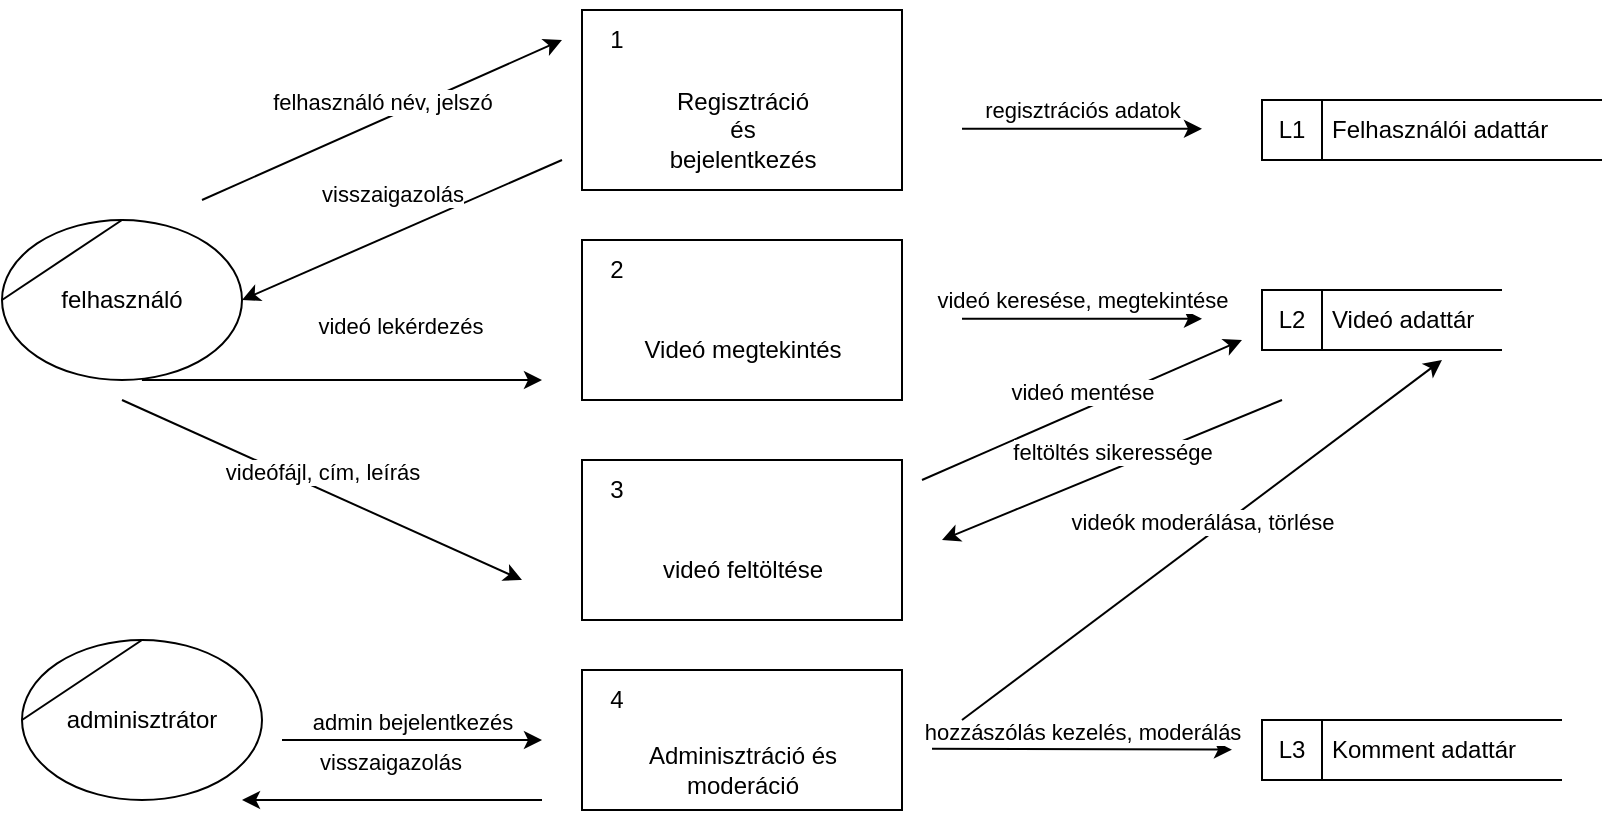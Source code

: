 <mxfile version="20.8.20" type="device"><diagram name="Page-1" id="7QuGtxWAQVzyWpKuP2Fl"><mxGraphModel dx="1114" dy="550" grid="1" gridSize="10" guides="1" tooltips="1" connect="1" arrows="1" fold="1" page="1" pageScale="1" pageWidth="850" pageHeight="1100" math="0" shadow="0"><root><mxCell id="0"/><mxCell id="1" parent="0"/><mxCell id="8lGweRUnH9rStZQ4V4Au-1" value="Regisztráció&lt;br&gt;és&lt;br&gt;bejelentkezés" style="html=1;dashed=0;whitespace=wrap;shape=mxgraph.dfd.process;align=center;container=1;collapsible=0;spacingTop=30;" parent="1" vertex="1"><mxGeometry x="290" y="75" width="160" height="90" as="geometry"/></mxCell><mxCell id="8lGweRUnH9rStZQ4V4Au-2" value="1" style="text;html=1;strokeColor=none;fillColor=none;align=center;verticalAlign=middle;whiteSpace=wrap;rounded=0;movable=0;resizable=0;rotatable=0;cloneable=0;deletable=0;connectable=0;allowArrows=0;pointerEvents=1;" parent="8lGweRUnH9rStZQ4V4Au-1" vertex="1"><mxGeometry width="35" height="30" as="geometry"/></mxCell><mxCell id="8lGweRUnH9rStZQ4V4Au-3" value="" style="text;html=1;strokeColor=none;fillColor=none;align=left;verticalAlign=middle;whiteSpace=wrap;rounded=0;movable=0;resizable=0;connectable=0;allowArrows=0;rotatable=0;cloneable=0;deletable=0;spacingLeft=6;autosize=1;resizeWidth=0;" parent="8lGweRUnH9rStZQ4V4Au-1" vertex="1"><mxGeometry x="35" y="-5" width="50" height="40" as="geometry"/></mxCell><mxCell id="8lGweRUnH9rStZQ4V4Au-5" value="felhasználó" style="shape=stencil(tZRtjoMgEIZPw98GJR6gYXfvQe10nZQCAbYft99RNKlW7GajiTGZeeXhnZGBCRka5YCVvGHig5VlwTm9Kb5NYhUc1DElr8qjOmhISojenuGGx9gz0DTgMbaq+GR8T9+0j5C1NYYgaE0YKU86wRQaWsvvCdZv/xhFjvgXiOB7kynLyq+/Y3fVNuBiI79j7OB+db/rgceOi61+3Grg4v9YISmTO9xCHlR9/vb2xxxnzYDW6AK8OfLTeZzO66ynzM5CnqyHBUsn1DqN9UITnWoH/kUY5Iu9PtVUzRY1jx4IGk22K9UioSs+44+uvFxl3bKX1nTZdE12iV8=);whiteSpace=wrap;html=1;" parent="1" vertex="1"><mxGeometry y="180" width="120" height="80" as="geometry"/></mxCell><mxCell id="8lGweRUnH9rStZQ4V4Au-7" value="Adminisztráció és&lt;br&gt;moderáció" style="html=1;dashed=0;whitespace=wrap;shape=mxgraph.dfd.process;align=center;container=1;collapsible=0;spacingTop=30;" parent="1" vertex="1"><mxGeometry x="290" y="405" width="160" height="70" as="geometry"/></mxCell><mxCell id="8lGweRUnH9rStZQ4V4Au-8" value="4" style="text;html=1;strokeColor=none;fillColor=none;align=center;verticalAlign=middle;whiteSpace=wrap;rounded=0;movable=0;resizable=0;rotatable=0;cloneable=0;deletable=0;connectable=0;allowArrows=0;pointerEvents=1;" parent="8lGweRUnH9rStZQ4V4Au-7" vertex="1"><mxGeometry width="35" height="30" as="geometry"/></mxCell><mxCell id="8lGweRUnH9rStZQ4V4Au-9" value="" style="text;html=1;strokeColor=none;fillColor=none;align=left;verticalAlign=middle;whiteSpace=wrap;rounded=0;movable=0;resizable=0;connectable=0;allowArrows=0;rotatable=0;cloneable=0;deletable=0;spacingLeft=6;autosize=1;resizeWidth=0;" parent="8lGweRUnH9rStZQ4V4Au-7" vertex="1"><mxGeometry x="35" y="-5" width="50" height="40" as="geometry"/></mxCell><mxCell id="8lGweRUnH9rStZQ4V4Au-10" value="Felhasználói adattár" style="html=1;dashed=0;whitespace=wrap;shape=mxgraph.dfd.dataStoreID;align=left;spacingLeft=33;container=1;collapsible=0;autosize=0;" parent="1" vertex="1"><mxGeometry x="630" y="120" width="170" height="30" as="geometry"/></mxCell><mxCell id="8lGweRUnH9rStZQ4V4Au-11" value="L1" style="text;html=1;strokeColor=none;fillColor=none;align=center;verticalAlign=middle;whiteSpace=wrap;rounded=0;movable=0;resizable=0;rotatable=0;cloneable=0;deletable=0;allowArrows=0;connectable=0;" parent="8lGweRUnH9rStZQ4V4Au-10" vertex="1"><mxGeometry width="30" height="30" as="geometry"/></mxCell><mxCell id="8lGweRUnH9rStZQ4V4Au-12" value="Komment adattár" style="html=1;dashed=0;whitespace=wrap;shape=mxgraph.dfd.dataStoreID;align=left;spacingLeft=33;container=1;collapsible=0;autosize=0;" parent="1" vertex="1"><mxGeometry x="630" y="430" width="150" height="30" as="geometry"/></mxCell><mxCell id="8lGweRUnH9rStZQ4V4Au-13" value="L3" style="text;html=1;strokeColor=none;fillColor=none;align=center;verticalAlign=middle;whiteSpace=wrap;rounded=0;movable=0;resizable=0;rotatable=0;cloneable=0;deletable=0;allowArrows=0;connectable=0;" parent="8lGweRUnH9rStZQ4V4Au-12" vertex="1"><mxGeometry width="30" height="30" as="geometry"/></mxCell><mxCell id="8lGweRUnH9rStZQ4V4Au-14" value="adminisztrátor" style="shape=stencil(tZRtjoMgEIZPw98GJR6gYXfvQe10nZQCAbYft99RNKlW7GajiTGZeeXhnZGBCRka5YCVvGHig5VlwTm9Kb5NYhUc1DElr8qjOmhISojenuGGx9gz0DTgMbaq+GR8T9+0j5C1NYYgaE0YKU86wRQaWsvvCdZv/xhFjvgXiOB7kynLyq+/Y3fVNuBiI79j7OB+db/rgceOi61+3Grg4v9YISmTO9xCHlR9/vb2xxxnzYDW6AK8OfLTeZzO66ynzM5CnqyHBUsn1DqN9UITnWoH/kUY5Iu9PtVUzRY1jx4IGk22K9UioSs+44+uvFxl3bKX1nTZdE12iV8=);whiteSpace=wrap;html=1;" parent="1" vertex="1"><mxGeometry x="10" y="390" width="120" height="80" as="geometry"/></mxCell><mxCell id="8lGweRUnH9rStZQ4V4Au-16" value="Videó megtekintés" style="html=1;dashed=0;whitespace=wrap;shape=mxgraph.dfd.process;align=center;container=1;collapsible=0;spacingTop=30;" parent="1" vertex="1"><mxGeometry x="290" y="190" width="160" height="80" as="geometry"/></mxCell><mxCell id="8lGweRUnH9rStZQ4V4Au-17" value="2" style="text;html=1;strokeColor=none;fillColor=none;align=center;verticalAlign=middle;whiteSpace=wrap;rounded=0;movable=0;resizable=0;rotatable=0;cloneable=0;deletable=0;connectable=0;allowArrows=0;pointerEvents=1;" parent="8lGweRUnH9rStZQ4V4Au-16" vertex="1"><mxGeometry width="35" height="30" as="geometry"/></mxCell><mxCell id="8lGweRUnH9rStZQ4V4Au-18" value="" style="text;html=1;strokeColor=none;fillColor=none;align=left;verticalAlign=middle;whiteSpace=wrap;rounded=0;movable=0;resizable=0;connectable=0;allowArrows=0;rotatable=0;cloneable=0;deletable=0;spacingLeft=6;autosize=1;resizeWidth=0;" parent="8lGweRUnH9rStZQ4V4Au-16" vertex="1"><mxGeometry x="35" y="-5" width="50" height="40" as="geometry"/></mxCell><mxCell id="8lGweRUnH9rStZQ4V4Au-19" value="Videó adattár" style="html=1;dashed=0;whitespace=wrap;shape=mxgraph.dfd.dataStoreID;align=left;spacingLeft=33;container=1;collapsible=0;autosize=0;" parent="1" vertex="1"><mxGeometry x="630" y="215" width="120" height="30" as="geometry"/></mxCell><mxCell id="8lGweRUnH9rStZQ4V4Au-20" value="L2" style="text;html=1;strokeColor=none;fillColor=none;align=center;verticalAlign=middle;whiteSpace=wrap;rounded=0;movable=0;resizable=0;rotatable=0;cloneable=0;deletable=0;allowArrows=0;connectable=0;" parent="8lGweRUnH9rStZQ4V4Au-19" vertex="1"><mxGeometry width="30" height="30" as="geometry"/></mxCell><mxCell id="8lGweRUnH9rStZQ4V4Au-21" value="regisztrációs adatok" style="endArrow=classic;html=1;rounded=0;verticalAlign=bottom;" parent="1" edge="1"><mxGeometry width="50" height="50" relative="1" as="geometry"><mxPoint x="480" y="134.41" as="sourcePoint"/><mxPoint x="600" y="134.41" as="targetPoint"/></mxGeometry></mxCell><mxCell id="8lGweRUnH9rStZQ4V4Au-22" value="videó keresése, megtekintése" style="endArrow=classic;html=1;rounded=0;verticalAlign=bottom;" parent="1" edge="1"><mxGeometry width="50" height="50" relative="1" as="geometry"><mxPoint x="480" y="229.41" as="sourcePoint"/><mxPoint x="600" y="229.41" as="targetPoint"/></mxGeometry></mxCell><mxCell id="8lGweRUnH9rStZQ4V4Au-23" value="felhasználó név, jelszó" style="endArrow=classic;html=1;rounded=0;verticalAlign=bottom;" parent="1" edge="1"><mxGeometry width="50" height="50" relative="1" as="geometry"><mxPoint x="100" y="170" as="sourcePoint"/><mxPoint x="280" y="90" as="targetPoint"/></mxGeometry></mxCell><mxCell id="8lGweRUnH9rStZQ4V4Au-24" value="visszaigazolás" style="endArrow=classic;html=1;rounded=0;verticalAlign=bottom;entryX=1;entryY=0.5;entryDx=0;entryDy=0;" parent="1" target="8lGweRUnH9rStZQ4V4Au-5" edge="1"><mxGeometry y="-10" width="50" height="50" relative="1" as="geometry"><mxPoint x="280" y="150" as="sourcePoint"/><mxPoint x="140" y="170" as="targetPoint"/><Array as="points"/><mxPoint x="-1" as="offset"/></mxGeometry></mxCell><mxCell id="8lGweRUnH9rStZQ4V4Au-25" value="hozzászólás kezelés, moderálás" style="endArrow=classic;html=1;rounded=0;verticalAlign=bottom;" parent="1" edge="1"><mxGeometry width="50" height="50" relative="1" as="geometry"><mxPoint x="465" y="444.41" as="sourcePoint"/><mxPoint x="615" y="444.82" as="targetPoint"/></mxGeometry></mxCell><mxCell id="8lGweRUnH9rStZQ4V4Au-28" value="videó lekérdezés" style="endArrow=classic;html=1;rounded=0;verticalAlign=bottom;exitX=0.583;exitY=1;exitDx=0;exitDy=0;exitPerimeter=0;" parent="1" source="8lGweRUnH9rStZQ4V4Au-5" edge="1"><mxGeometry x="0.306" y="18" width="50" height="50" relative="1" as="geometry"><mxPoint x="80" y="254.41" as="sourcePoint"/><mxPoint x="270" y="260" as="targetPoint"/><Array as="points"><mxPoint x="220" y="260"/></Array><mxPoint x="-1" as="offset"/></mxGeometry></mxCell><mxCell id="8lGweRUnH9rStZQ4V4Au-29" value="videó feltöltése" style="html=1;dashed=0;whitespace=wrap;shape=mxgraph.dfd.process;align=center;container=1;collapsible=0;spacingTop=30;" parent="1" vertex="1"><mxGeometry x="290" y="300" width="160" height="80" as="geometry"/></mxCell><mxCell id="8lGweRUnH9rStZQ4V4Au-30" value="3" style="text;html=1;strokeColor=none;fillColor=none;align=center;verticalAlign=middle;whiteSpace=wrap;rounded=0;movable=0;resizable=0;rotatable=0;cloneable=0;deletable=0;connectable=0;allowArrows=0;pointerEvents=1;" parent="8lGweRUnH9rStZQ4V4Au-29" vertex="1"><mxGeometry width="35" height="30" as="geometry"/></mxCell><mxCell id="8lGweRUnH9rStZQ4V4Au-31" value="" style="text;html=1;strokeColor=none;fillColor=none;align=left;verticalAlign=middle;whiteSpace=wrap;rounded=0;movable=0;resizable=0;connectable=0;allowArrows=0;rotatable=0;cloneable=0;deletable=0;spacingLeft=6;autosize=1;resizeWidth=0;" parent="8lGweRUnH9rStZQ4V4Au-29" vertex="1"><mxGeometry x="35" y="-5" width="50" height="40" as="geometry"/></mxCell><mxCell id="8lGweRUnH9rStZQ4V4Au-32" value="videófájl, cím, leírás" style="endArrow=classic;html=1;rounded=0;verticalAlign=bottom;" parent="1" edge="1"><mxGeometry width="50" height="50" relative="1" as="geometry"><mxPoint x="60" y="270" as="sourcePoint"/><mxPoint x="260" y="360" as="targetPoint"/></mxGeometry></mxCell><mxCell id="8lGweRUnH9rStZQ4V4Au-33" value="videó mentése" style="endArrow=classic;html=1;rounded=0;verticalAlign=bottom;" parent="1" edge="1"><mxGeometry width="50" height="50" relative="1" as="geometry"><mxPoint x="460" y="310" as="sourcePoint"/><mxPoint x="620" y="240" as="targetPoint"/></mxGeometry></mxCell><mxCell id="8lGweRUnH9rStZQ4V4Au-34" value="videók moderálása, törlése" style="endArrow=classic;html=1;rounded=0;verticalAlign=bottom;" parent="1" edge="1"><mxGeometry width="50" height="50" relative="1" as="geometry"><mxPoint x="480" y="430" as="sourcePoint"/><mxPoint x="720" y="250" as="targetPoint"/></mxGeometry></mxCell><mxCell id="8lGweRUnH9rStZQ4V4Au-35" value="feltöltés sikeressége" style="endArrow=classic;html=1;rounded=0;verticalAlign=bottom;" parent="1" edge="1"><mxGeometry width="50" height="50" relative="1" as="geometry"><mxPoint x="640" y="270" as="sourcePoint"/><mxPoint x="470" y="340" as="targetPoint"/></mxGeometry></mxCell><mxCell id="8lGweRUnH9rStZQ4V4Au-36" value="admin bejelentkezés" style="endArrow=classic;html=1;rounded=0;verticalAlign=bottom;" parent="1" edge="1"><mxGeometry width="50" height="50" relative="1" as="geometry"><mxPoint x="140" y="440" as="sourcePoint"/><mxPoint x="270" y="440" as="targetPoint"/></mxGeometry></mxCell><mxCell id="8lGweRUnH9rStZQ4V4Au-37" value="visszaigazolás" style="endArrow=classic;html=1;rounded=0;verticalAlign=bottom;entryX=1;entryY=0.5;entryDx=0;entryDy=0;" parent="1" edge="1"><mxGeometry y="-10" width="50" height="50" relative="1" as="geometry"><mxPoint x="270" y="470" as="sourcePoint"/><mxPoint x="120" y="470" as="targetPoint"/><Array as="points"/><mxPoint x="-1" as="offset"/></mxGeometry></mxCell></root></mxGraphModel></diagram></mxfile>